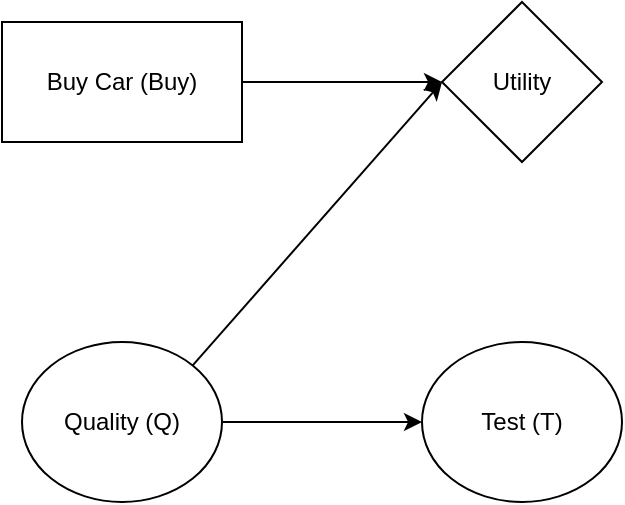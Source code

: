 <mxfile>
    <diagram id="rkEeLxdJOnimZnkWOIQp" name="Page-1">
        <mxGraphModel dx="193" dy="724" grid="1" gridSize="10" guides="1" tooltips="1" connect="1" arrows="1" fold="1" page="1" pageScale="1" pageWidth="850" pageHeight="1100" math="0" shadow="0">
            <root>
                <mxCell id="0"/>
                <mxCell id="1" parent="0"/>
                <mxCell id="4" style="edgeStyle=none;html=1;exitX=1;exitY=0.5;exitDx=0;exitDy=0;entryX=0;entryY=0.5;entryDx=0;entryDy=0;" edge="1" parent="1" source="2" target="3">
                    <mxGeometry relative="1" as="geometry"/>
                </mxCell>
                <mxCell id="2" value="Buy Car (Buy)" style="rounded=0;whiteSpace=wrap;html=1;" vertex="1" parent="1">
                    <mxGeometry x="270" y="290" width="120" height="60" as="geometry"/>
                </mxCell>
                <mxCell id="3" value="Utility" style="rhombus;whiteSpace=wrap;html=1;" vertex="1" parent="1">
                    <mxGeometry x="490" y="280" width="80" height="80" as="geometry"/>
                </mxCell>
                <mxCell id="7" style="edgeStyle=none;html=1;entryX=0;entryY=0.5;entryDx=0;entryDy=0;" edge="1" parent="1" source="5" target="6">
                    <mxGeometry relative="1" as="geometry"/>
                </mxCell>
                <mxCell id="8" style="edgeStyle=none;html=1;exitX=1;exitY=0;exitDx=0;exitDy=0;entryX=0;entryY=0.5;entryDx=0;entryDy=0;" edge="1" parent="1" source="5" target="3">
                    <mxGeometry relative="1" as="geometry"/>
                </mxCell>
                <mxCell id="5" value="Quality (Q)" style="ellipse;whiteSpace=wrap;html=1;" vertex="1" parent="1">
                    <mxGeometry x="280" y="450" width="100" height="80" as="geometry"/>
                </mxCell>
                <mxCell id="6" value="Test (T)" style="ellipse;whiteSpace=wrap;html=1;" vertex="1" parent="1">
                    <mxGeometry x="480" y="450" width="100" height="80" as="geometry"/>
                </mxCell>
            </root>
        </mxGraphModel>
    </diagram>
</mxfile>